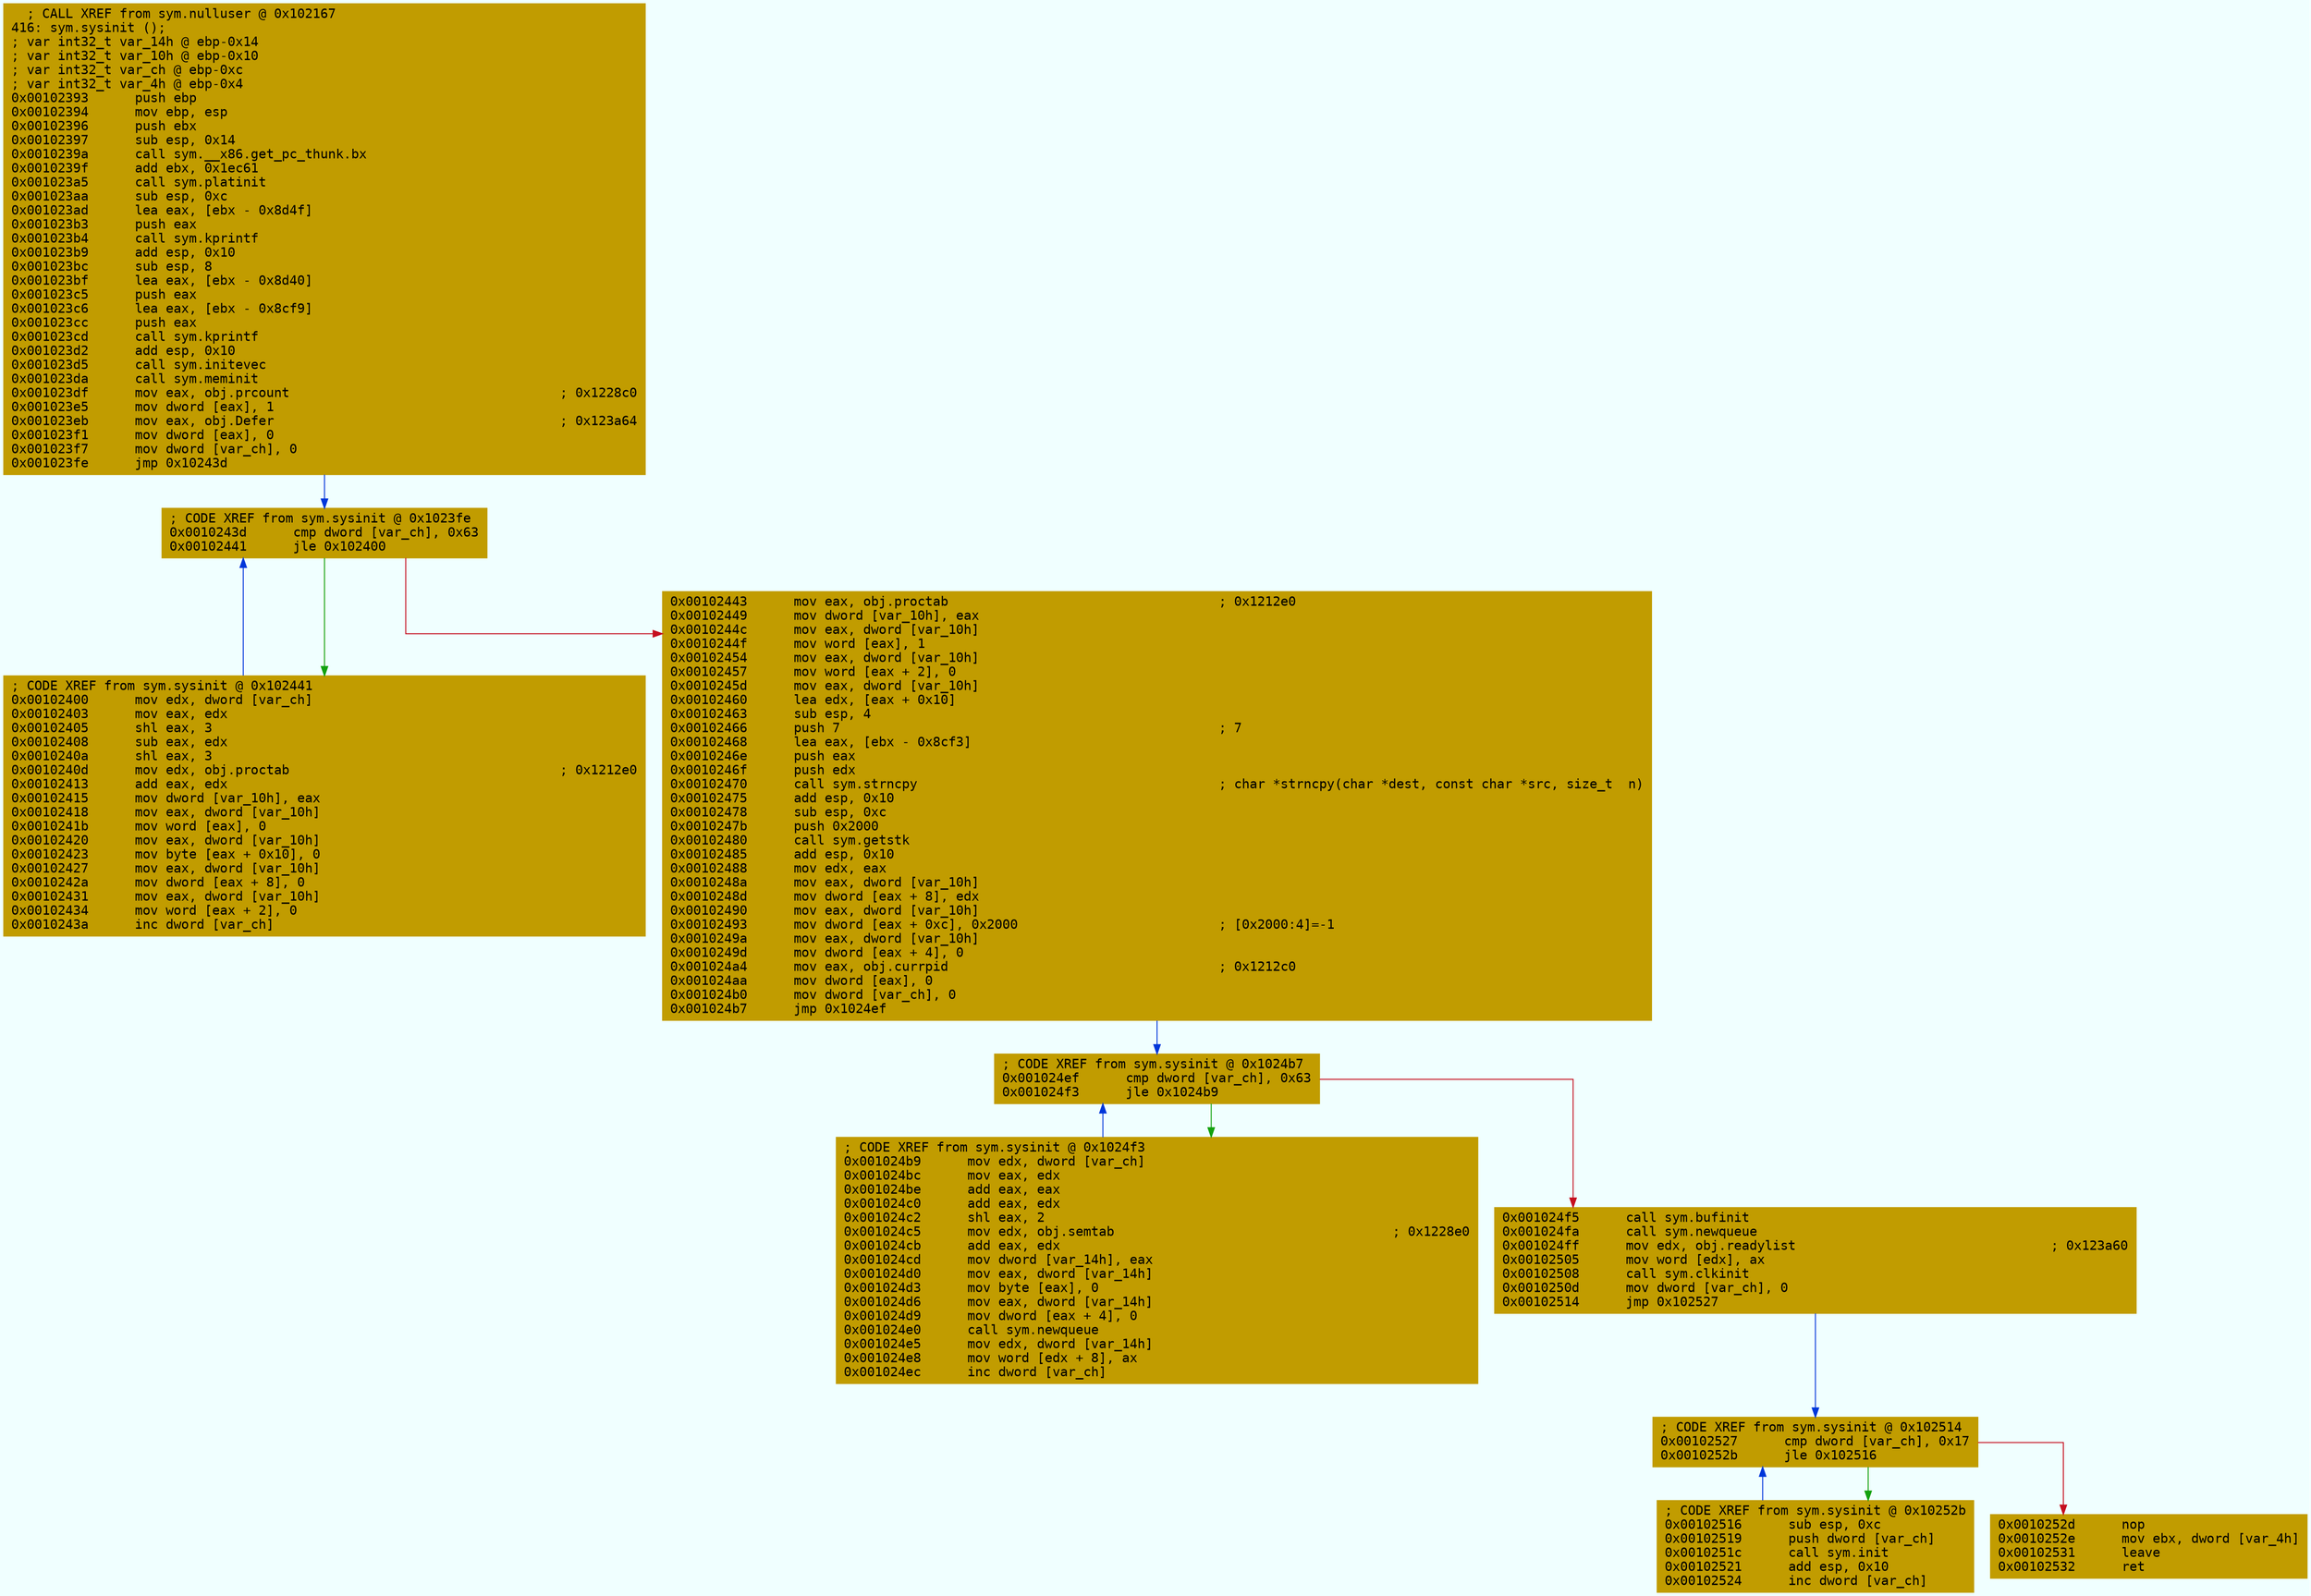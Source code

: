digraph code {
	graph [bgcolor=azure fontsize=8 fontname="Courier" splines="ortho"];
	node [fillcolor=gray style=filled shape=box];
	edge [arrowhead="normal"];
	"0x00102393" [URL="sym.sysinit/0x00102393", fillcolor="#c19c00",color="#c19c00", fontname="Courier",label="  ; CALL XREF from sym.nulluser @ 0x102167\l416: sym.sysinit ();\l; var int32_t var_14h @ ebp-0x14\l; var int32_t var_10h @ ebp-0x10\l; var int32_t var_ch @ ebp-0xc\l; var int32_t var_4h @ ebp-0x4\l0x00102393      push ebp\l0x00102394      mov ebp, esp\l0x00102396      push ebx\l0x00102397      sub esp, 0x14\l0x0010239a      call sym.__x86.get_pc_thunk.bx\l0x0010239f      add ebx, 0x1ec61\l0x001023a5      call sym.platinit\l0x001023aa      sub esp, 0xc\l0x001023ad      lea eax, [ebx - 0x8d4f]\l0x001023b3      push eax\l0x001023b4      call sym.kprintf\l0x001023b9      add esp, 0x10\l0x001023bc      sub esp, 8\l0x001023bf      lea eax, [ebx - 0x8d40]\l0x001023c5      push eax\l0x001023c6      lea eax, [ebx - 0x8cf9]\l0x001023cc      push eax\l0x001023cd      call sym.kprintf\l0x001023d2      add esp, 0x10\l0x001023d5      call sym.initevec\l0x001023da      call sym.meminit\l0x001023df      mov eax, obj.prcount                                   ; 0x1228c0\l0x001023e5      mov dword [eax], 1\l0x001023eb      mov eax, obj.Defer                                     ; 0x123a64\l0x001023f1      mov dword [eax], 0\l0x001023f7      mov dword [var_ch], 0\l0x001023fe      jmp 0x10243d\l"]
	"0x00102400" [URL="sym.sysinit/0x00102400", fillcolor="#c19c00",color="#c19c00", fontname="Courier",label="; CODE XREF from sym.sysinit @ 0x102441\l0x00102400      mov edx, dword [var_ch]\l0x00102403      mov eax, edx\l0x00102405      shl eax, 3\l0x00102408      sub eax, edx\l0x0010240a      shl eax, 3\l0x0010240d      mov edx, obj.proctab                                   ; 0x1212e0\l0x00102413      add eax, edx\l0x00102415      mov dword [var_10h], eax\l0x00102418      mov eax, dword [var_10h]\l0x0010241b      mov word [eax], 0\l0x00102420      mov eax, dword [var_10h]\l0x00102423      mov byte [eax + 0x10], 0\l0x00102427      mov eax, dword [var_10h]\l0x0010242a      mov dword [eax + 8], 0\l0x00102431      mov eax, dword [var_10h]\l0x00102434      mov word [eax + 2], 0\l0x0010243a      inc dword [var_ch]\l"]
	"0x0010243d" [URL="sym.sysinit/0x0010243d", fillcolor="#c19c00",color="#c19c00", fontname="Courier",label="; CODE XREF from sym.sysinit @ 0x1023fe\l0x0010243d      cmp dword [var_ch], 0x63\l0x00102441      jle 0x102400\l"]
	"0x00102443" [URL="sym.sysinit/0x00102443", fillcolor="#c19c00",color="#c19c00", fontname="Courier",label="0x00102443      mov eax, obj.proctab                                   ; 0x1212e0\l0x00102449      mov dword [var_10h], eax\l0x0010244c      mov eax, dword [var_10h]\l0x0010244f      mov word [eax], 1\l0x00102454      mov eax, dword [var_10h]\l0x00102457      mov word [eax + 2], 0\l0x0010245d      mov eax, dword [var_10h]\l0x00102460      lea edx, [eax + 0x10]\l0x00102463      sub esp, 4\l0x00102466      push 7                                                 ; 7\l0x00102468      lea eax, [ebx - 0x8cf3]\l0x0010246e      push eax\l0x0010246f      push edx\l0x00102470      call sym.strncpy                                       ; char *strncpy(char *dest, const char *src, size_t  n)\l0x00102475      add esp, 0x10\l0x00102478      sub esp, 0xc\l0x0010247b      push 0x2000\l0x00102480      call sym.getstk\l0x00102485      add esp, 0x10\l0x00102488      mov edx, eax\l0x0010248a      mov eax, dword [var_10h]\l0x0010248d      mov dword [eax + 8], edx\l0x00102490      mov eax, dword [var_10h]\l0x00102493      mov dword [eax + 0xc], 0x2000                          ; [0x2000:4]=-1\l0x0010249a      mov eax, dword [var_10h]\l0x0010249d      mov dword [eax + 4], 0\l0x001024a4      mov eax, obj.currpid                                   ; 0x1212c0\l0x001024aa      mov dword [eax], 0\l0x001024b0      mov dword [var_ch], 0\l0x001024b7      jmp 0x1024ef\l"]
	"0x001024b9" [URL="sym.sysinit/0x001024b9", fillcolor="#c19c00",color="#c19c00", fontname="Courier",label="; CODE XREF from sym.sysinit @ 0x1024f3\l0x001024b9      mov edx, dword [var_ch]\l0x001024bc      mov eax, edx\l0x001024be      add eax, eax\l0x001024c0      add eax, edx\l0x001024c2      shl eax, 2\l0x001024c5      mov edx, obj.semtab                                    ; 0x1228e0\l0x001024cb      add eax, edx\l0x001024cd      mov dword [var_14h], eax\l0x001024d0      mov eax, dword [var_14h]\l0x001024d3      mov byte [eax], 0\l0x001024d6      mov eax, dword [var_14h]\l0x001024d9      mov dword [eax + 4], 0\l0x001024e0      call sym.newqueue\l0x001024e5      mov edx, dword [var_14h]\l0x001024e8      mov word [edx + 8], ax\l0x001024ec      inc dword [var_ch]\l"]
	"0x001024ef" [URL="sym.sysinit/0x001024ef", fillcolor="#c19c00",color="#c19c00", fontname="Courier",label="; CODE XREF from sym.sysinit @ 0x1024b7\l0x001024ef      cmp dword [var_ch], 0x63\l0x001024f3      jle 0x1024b9\l"]
	"0x001024f5" [URL="sym.sysinit/0x001024f5", fillcolor="#c19c00",color="#c19c00", fontname="Courier",label="0x001024f5      call sym.bufinit\l0x001024fa      call sym.newqueue\l0x001024ff      mov edx, obj.readylist                                 ; 0x123a60\l0x00102505      mov word [edx], ax\l0x00102508      call sym.clkinit\l0x0010250d      mov dword [var_ch], 0\l0x00102514      jmp 0x102527\l"]
	"0x00102516" [URL="sym.sysinit/0x00102516", fillcolor="#c19c00",color="#c19c00", fontname="Courier",label="; CODE XREF from sym.sysinit @ 0x10252b\l0x00102516      sub esp, 0xc\l0x00102519      push dword [var_ch]\l0x0010251c      call sym.init\l0x00102521      add esp, 0x10\l0x00102524      inc dword [var_ch]\l"]
	"0x00102527" [URL="sym.sysinit/0x00102527", fillcolor="#c19c00",color="#c19c00", fontname="Courier",label="; CODE XREF from sym.sysinit @ 0x102514\l0x00102527      cmp dword [var_ch], 0x17\l0x0010252b      jle 0x102516\l"]
	"0x0010252d" [URL="sym.sysinit/0x0010252d", fillcolor="#c19c00",color="#c19c00", fontname="Courier",label="0x0010252d      nop\l0x0010252e      mov ebx, dword [var_4h]\l0x00102531      leave\l0x00102532      ret\l"]
        "0x00102393" -> "0x0010243d" [color="#0037da"];
        "0x00102400" -> "0x0010243d" [color="#0037da"];
        "0x0010243d" -> "0x00102400" [color="#13a10e"];
        "0x0010243d" -> "0x00102443" [color="#c50f1f"];
        "0x00102443" -> "0x001024ef" [color="#0037da"];
        "0x001024b9" -> "0x001024ef" [color="#0037da"];
        "0x001024ef" -> "0x001024b9" [color="#13a10e"];
        "0x001024ef" -> "0x001024f5" [color="#c50f1f"];
        "0x001024f5" -> "0x00102527" [color="#0037da"];
        "0x00102516" -> "0x00102527" [color="#0037da"];
        "0x00102527" -> "0x00102516" [color="#13a10e"];
        "0x00102527" -> "0x0010252d" [color="#c50f1f"];
}
